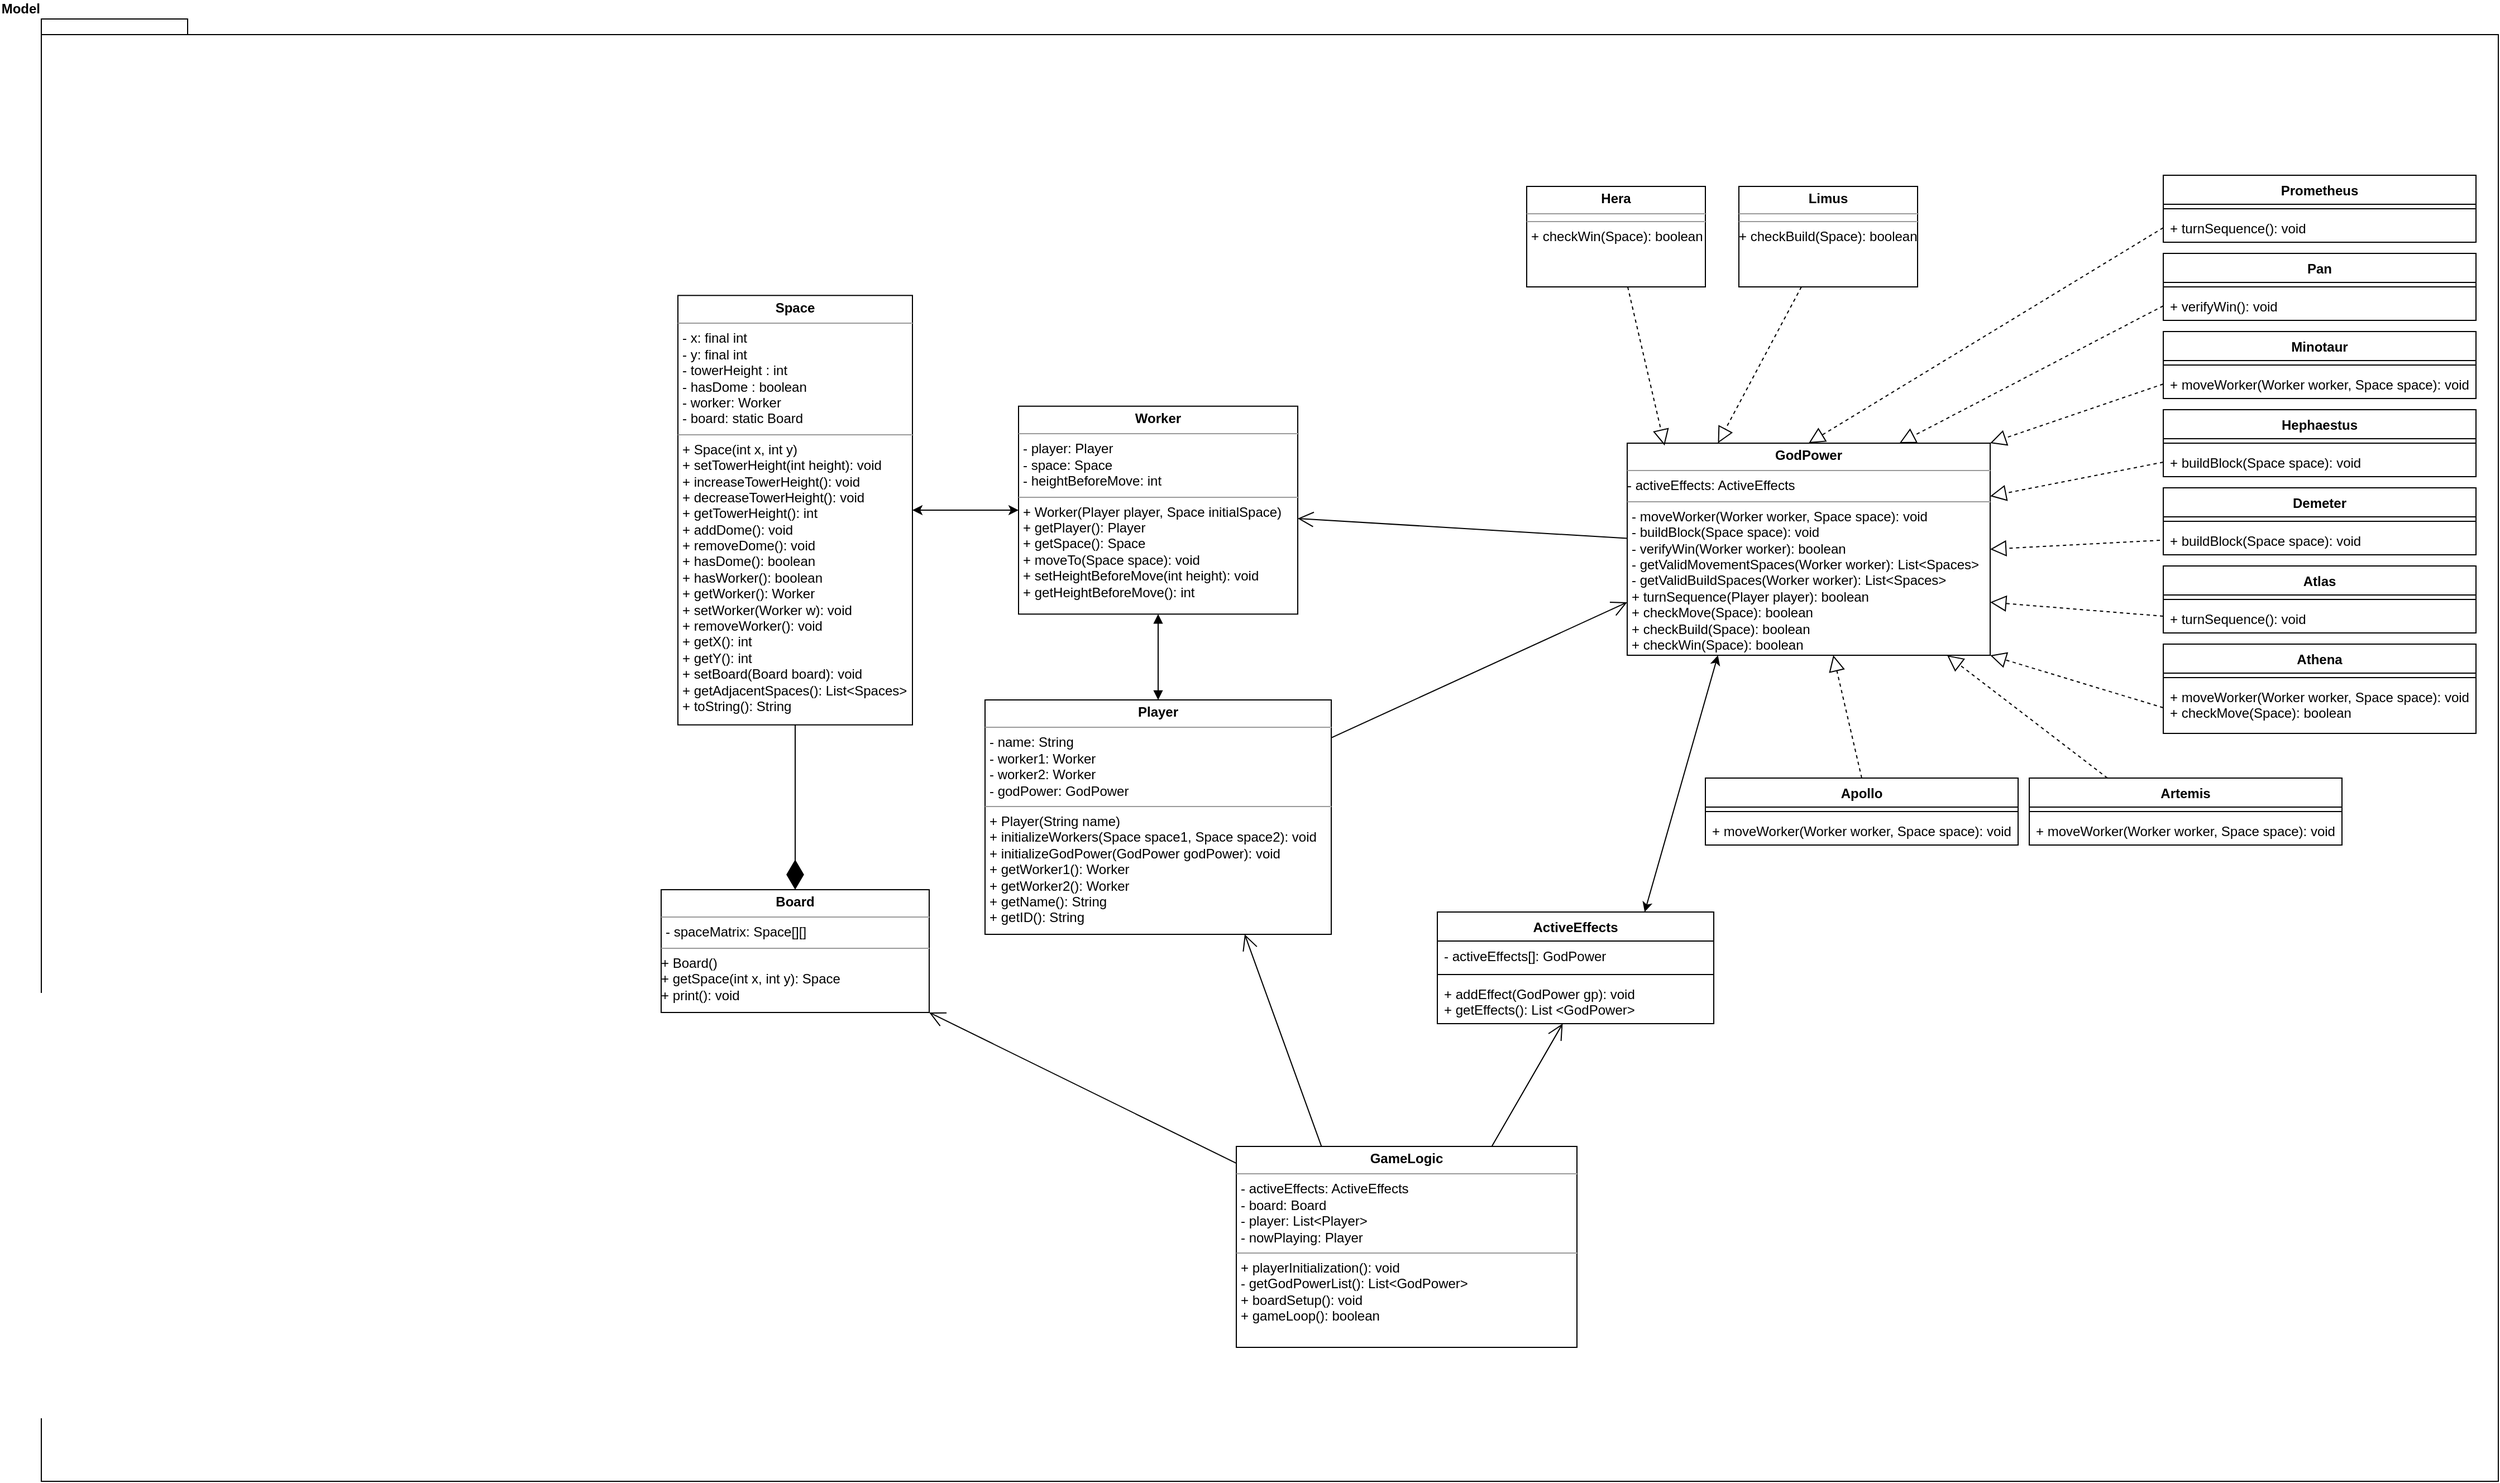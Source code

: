 <mxfile version="12.9.3" type="github"><diagram name="Page-1" id="c4acf3e9-155e-7222-9cf6-157b1a14988f"><mxGraphModel dx="1888" dy="1653" grid="1" gridSize="10" guides="1" tooltips="1" connect="1" arrows="1" fold="1" page="1" pageScale="1" pageWidth="850" pageHeight="1100" background="#ffffff" math="0" shadow="0"><root><mxCell id="0"/><mxCell id="1" parent="0"/><mxCell id="uEDdseuTx4ar9folRoNE-3" value="&lt;div&gt;Model&lt;/div&gt;" style="shape=folder;fontStyle=1;spacingTop=10;tabWidth=40;tabHeight=14;tabPosition=left;html=1;labelPosition=left;verticalLabelPosition=top;align=right;verticalAlign=bottom;" parent="1" vertex="1"><mxGeometry x="-450" y="-260" width="2200" height="1310" as="geometry"/></mxCell><mxCell id="uEDdseuTx4ar9folRoNE-6" value="&lt;p style=&quot;margin: 0px ; margin-top: 4px ; text-align: center&quot;&gt;&lt;b&gt;Space&lt;/b&gt;&lt;br&gt;&lt;/p&gt;&lt;hr size=&quot;1&quot;&gt;&lt;p style=&quot;margin: 0px ; margin-left: 4px&quot;&gt;- x: final int&lt;/p&gt;&lt;p style=&quot;margin: 0px ; margin-left: 4px&quot;&gt;- y: final int&lt;br&gt;&lt;/p&gt;&lt;p style=&quot;margin: 0px ; margin-left: 4px&quot;&gt;- towerHeight : int&lt;/p&gt;&lt;p style=&quot;margin: 0px ; margin-left: 4px&quot;&gt;- hasDome : boolean&lt;/p&gt;&lt;p style=&quot;margin: 0px ; margin-left: 4px&quot;&gt;- worker: Worker&lt;/p&gt;&lt;p style=&quot;margin: 0px ; margin-left: 4px&quot;&gt;- board: static Board&lt;br&gt;&lt;/p&gt;&lt;hr size=&quot;1&quot;&gt;&lt;p style=&quot;margin: 0px ; margin-left: 4px&quot;&gt;+ Space(int x, int y)&lt;br&gt;&lt;/p&gt;&lt;p style=&quot;margin: 0px ; margin-left: 4px&quot;&gt;+ setTowerHeight(int height): void&lt;/p&gt;&lt;p style=&quot;margin: 0px ; margin-left: 4px&quot;&gt;+ increaseTowerHeight(): void&lt;/p&gt;&lt;p style=&quot;margin: 0px ; margin-left: 4px&quot;&gt;+ decreaseTowerHeight(): void&lt;br&gt;&lt;/p&gt;&lt;p style=&quot;margin: 0px ; margin-left: 4px&quot;&gt;+ getTowerHeight(): int&lt;/p&gt;&lt;p style=&quot;margin: 0px ; margin-left: 4px&quot;&gt;+ addDome(): void&lt;/p&gt;&lt;p style=&quot;margin: 0px ; margin-left: 4px&quot;&gt;+ removeDome(): void&lt;br&gt;&lt;/p&gt;&lt;p style=&quot;margin: 0px ; margin-left: 4px&quot;&gt;+ hasDome(): boolean&lt;/p&gt;&lt;p style=&quot;margin: 0px ; margin-left: 4px&quot;&gt;+ hasWorker(): boolean&lt;br&gt;&lt;/p&gt;&lt;p style=&quot;margin: 0px ; margin-left: 4px&quot;&gt;+ getWorker(): Worker&lt;/p&gt;&lt;p style=&quot;margin: 0px ; margin-left: 4px&quot;&gt;+ setWorker(Worker w): void&lt;/p&gt;&lt;p style=&quot;margin: 0px ; margin-left: 4px&quot;&gt;+ removeWorker(): void&lt;br&gt;&lt;/p&gt;&lt;p style=&quot;margin: 0px ; margin-left: 4px&quot;&gt;+ getX(): int&lt;/p&gt;&lt;p style=&quot;margin: 0px ; margin-left: 4px&quot;&gt;+ getY(): int&lt;/p&gt;&lt;p style=&quot;margin: 0px ; margin-left: 4px&quot;&gt;+ setBoard(Board board): void&lt;/p&gt;&lt;p style=&quot;margin: 0px ; margin-left: 4px&quot;&gt;+ getAdjacentSpaces(): List&amp;lt;Spaces&amp;gt;&lt;/p&gt;&lt;p style=&quot;margin: 0px ; margin-left: 4px&quot;&gt;+ toString(): String&lt;br&gt;&lt;/p&gt;&lt;p style=&quot;margin: 0px ; margin-left: 4px&quot;&gt;&lt;br&gt;&lt;/p&gt;" style="verticalAlign=top;align=left;overflow=fill;fontSize=12;fontFamily=Helvetica;html=1;" parent="1" vertex="1"><mxGeometry x="120" y="-12.33" width="210" height="384.68" as="geometry"/></mxCell><mxCell id="uEDdseuTx4ar9folRoNE-10" style="edgeStyle=orthogonalEdgeStyle;rounded=0;orthogonalLoop=1;jettySize=auto;html=1;startArrow=classic;startFill=1;" parent="1" source="uEDdseuTx4ar9folRoNE-9" target="uEDdseuTx4ar9folRoNE-6" edge="1"><mxGeometry relative="1" as="geometry"/></mxCell><mxCell id="uEDdseuTx4ar9folRoNE-9" value="&lt;p style=&quot;margin: 0px ; margin-top: 4px ; text-align: center&quot;&gt;&lt;b&gt;Worker&lt;/b&gt;&lt;br&gt;&lt;/p&gt;&lt;hr size=&quot;1&quot;&gt;&lt;p style=&quot;margin: 0px ; margin-left: 4px&quot;&gt;- player: Player&lt;/p&gt;&lt;p style=&quot;margin: 0px ; margin-left: 4px&quot;&gt;- space: Space&lt;/p&gt;&lt;p style=&quot;margin: 0px ; margin-left: 4px&quot;&gt;- heightBeforeMove: int&lt;br&gt;&lt;/p&gt;&lt;hr size=&quot;1&quot;&gt;&lt;p style=&quot;margin: 0px ; margin-left: 4px&quot;&gt;+ Worker(Player player, Space initialSpace)&lt;br&gt;&lt;/p&gt;&lt;p style=&quot;margin: 0px ; margin-left: 4px&quot;&gt;+ getPlayer(): Player&lt;/p&gt;&lt;p style=&quot;margin: 0px ; margin-left: 4px&quot;&gt;+ getSpace(): Space&lt;/p&gt;&lt;p style=&quot;margin: 0px ; margin-left: 4px&quot;&gt;+ moveTo(Space space): void&lt;/p&gt;&lt;p style=&quot;margin: 0px ; margin-left: 4px&quot;&gt;+ setHeightBeforeMove(int height): void&lt;/p&gt;&lt;p style=&quot;margin: 0px ; margin-left: 4px&quot;&gt;+ getHeightBeforeMove(): int&lt;br&gt;&lt;/p&gt;&lt;p style=&quot;margin: 0px ; margin-left: 4px&quot;&gt;&lt;br&gt;&lt;/p&gt;&lt;p style=&quot;margin: 0px ; margin-left: 4px&quot;&gt;&lt;br&gt;&lt;/p&gt;&lt;p style=&quot;margin: 0px ; margin-left: 4px&quot;&gt;&lt;br&gt;&lt;/p&gt;" style="verticalAlign=top;align=left;overflow=fill;fontSize=12;fontFamily=Helvetica;html=1;" parent="1" vertex="1"><mxGeometry x="425" y="86.88" width="250" height="186.25" as="geometry"/></mxCell><mxCell id="uEDdseuTx4ar9folRoNE-12" value="&lt;p style=&quot;margin: 0px ; margin-top: 4px ; text-align: center&quot;&gt;&lt;b&gt;Player&lt;/b&gt;&lt;br&gt;&lt;/p&gt;&lt;hr size=&quot;1&quot;&gt;&lt;p style=&quot;margin: 0px ; margin-left: 4px&quot;&gt;- name: String&lt;/p&gt;&lt;p style=&quot;margin: 0px ; margin-left: 4px&quot;&gt;- worker1: Worker&lt;/p&gt;&lt;p style=&quot;margin: 0px ; margin-left: 4px&quot;&gt;- worker2: Worker&lt;/p&gt;&lt;p style=&quot;margin: 0px ; margin-left: 4px&quot;&gt;- godPower: GodPower&lt;br&gt;&lt;/p&gt;&lt;hr size=&quot;1&quot;&gt;&lt;p style=&quot;margin: 0px ; margin-left: 4px&quot;&gt;+ Player(String name)&lt;/p&gt;&lt;p style=&quot;margin: 0px ; margin-left: 4px&quot;&gt;+ initializeWorkers(Space space1, Space space2): void&lt;br&gt;&lt;/p&gt;&lt;p style=&quot;margin: 0px ; margin-left: 4px&quot;&gt;+ initializeGodPower(GodPower godPower): void&lt;/p&gt;&lt;p style=&quot;margin: 0px ; margin-left: 4px&quot;&gt;+ getWorker1(): Worker&lt;/p&gt;&lt;p style=&quot;margin: 0px ; margin-left: 4px&quot;&gt;+ getWorker2(): Worker&lt;/p&gt;&lt;p style=&quot;margin: 0px ; margin-left: 4px&quot;&gt;+ getName(): String&lt;/p&gt;&lt;p style=&quot;margin: 0px ; margin-left: 4px&quot;&gt;+ getID(): String&lt;br&gt;&lt;/p&gt;&lt;p style=&quot;margin: 0px ; margin-left: 4px&quot;&gt;&lt;br&gt;&lt;/p&gt;" style="verticalAlign=top;align=left;overflow=fill;fontSize=12;fontFamily=Helvetica;html=1;" parent="1" vertex="1"><mxGeometry x="395" y="350" width="310" height="210" as="geometry"/></mxCell><mxCell id="uEDdseuTx4ar9folRoNE-13" value="" style="endArrow=block;startArrow=block;endFill=1;startFill=1;html=1;exitX=0.5;exitY=1;exitDx=0;exitDy=0;entryX=0.5;entryY=0;entryDx=0;entryDy=0;" parent="1" source="uEDdseuTx4ar9folRoNE-9" target="uEDdseuTx4ar9folRoNE-12" edge="1"><mxGeometry width="160" relative="1" as="geometry"><mxPoint x="340" y="330" as="sourcePoint"/><mxPoint x="500" y="330" as="targetPoint"/></mxGeometry></mxCell><mxCell id="uEDdseuTx4ar9folRoNE-25" value="&lt;p style=&quot;margin: 0px ; margin-top: 4px ; text-align: center&quot;&gt;&lt;b&gt;Board&lt;/b&gt;&lt;br&gt;&lt;/p&gt;&lt;hr size=&quot;1&quot;&gt;&lt;p style=&quot;margin: 0px ; margin-left: 4px&quot;&gt;- spaceMatrix: Space[][]&lt;/p&gt;&lt;hr size=&quot;1&quot;&gt;&lt;div&gt;+ Board()&lt;br&gt;&lt;/div&gt;&lt;div&gt;+ getSpace(int x, int y): Space&lt;/div&gt;&lt;div&gt;+ print(): void&lt;br&gt;&lt;/div&gt;" style="verticalAlign=top;align=left;overflow=fill;fontSize=12;fontFamily=Helvetica;html=1;" parent="1" vertex="1"><mxGeometry x="105" y="520" width="240" height="110" as="geometry"/></mxCell><mxCell id="uEDdseuTx4ar9folRoNE-28" value="" style="endArrow=diamondThin;endFill=1;endSize=24;html=1;" parent="1" source="uEDdseuTx4ar9folRoNE-6" target="uEDdseuTx4ar9folRoNE-25" edge="1"><mxGeometry width="160" relative="1" as="geometry"><mxPoint x="340" y="340" as="sourcePoint"/><mxPoint x="500" y="340" as="targetPoint"/></mxGeometry></mxCell><mxCell id="uEDdseuTx4ar9folRoNE-31" value="&lt;p style=&quot;margin: 0px ; margin-top: 4px ; text-align: center&quot;&gt;&lt;b&gt;GodPower&lt;/b&gt;&lt;/p&gt;&lt;hr size=&quot;1&quot;&gt;- activeEffects: ActiveEffects&lt;hr size=&quot;1&quot;&gt;&lt;p style=&quot;margin: 0px ; margin-left: 4px&quot;&gt;- moveWorker(Worker worker, Space space): void&lt;/p&gt;&lt;p style=&quot;margin: 0px ; margin-left: 4px&quot;&gt;- buildBlock(Space space): void&lt;br&gt;&lt;/p&gt;&lt;p style=&quot;margin: 0px ; margin-left: 4px&quot;&gt;- verifyWin(Worker worker): boolean&lt;/p&gt;&lt;p style=&quot;margin: 0px ; margin-left: 4px&quot;&gt;- getValidMovementSpaces(Worker worker): List&amp;lt;Spaces&amp;gt;&lt;/p&gt;&lt;p style=&quot;margin: 0px ; margin-left: 4px&quot;&gt;- getValidBuildSpaces(Worker worker): List&amp;lt;Spaces&amp;gt;&lt;br&gt;&lt;/p&gt;&lt;p style=&quot;margin: 0px ; margin-left: 4px&quot;&gt;+ turnSequence(Player player): boolean&lt;br&gt;&lt;/p&gt;&lt;p style=&quot;margin: 0px 0px 0px 4px&quot;&gt;+ checkMove(Space): boolean&lt;/p&gt;&lt;p style=&quot;margin: 0px 0px 0px 4px&quot;&gt;+ checkBuild(Space): boolean&lt;/p&gt;&lt;p style=&quot;margin: 0px 0px 0px 4px&quot;&gt;+ checkWin(Space): boolean&lt;/p&gt;&lt;p style=&quot;margin: 0px ; margin-left: 4px&quot;&gt;&lt;br&gt;&lt;/p&gt;" style="verticalAlign=top;align=left;overflow=fill;fontSize=12;fontFamily=Helvetica;html=1;" parent="1" vertex="1"><mxGeometry x="970" y="120" width="325" height="190" as="geometry"/></mxCell><mxCell id="uEDdseuTx4ar9folRoNE-32" value="" style="endArrow=open;endFill=1;endSize=12;html=1;" parent="1" source="uEDdseuTx4ar9folRoNE-31" target="uEDdseuTx4ar9folRoNE-9" edge="1"><mxGeometry width="160" relative="1" as="geometry"><mxPoint x="680" y="270" as="sourcePoint"/><mxPoint x="840" y="270" as="targetPoint"/></mxGeometry></mxCell><mxCell id="A2e2mmVc-ByPGTGszFhx-50" value="" style="endArrow=block;dashed=1;endFill=0;endSize=12;html=1;exitX=0.5;exitY=0;exitDx=0;exitDy=0;" parent="1" source="A2e2mmVc-ByPGTGszFhx-5" target="uEDdseuTx4ar9folRoNE-31" edge="1"><mxGeometry width="160" relative="1" as="geometry"><mxPoint x="990" y="300" as="sourcePoint"/><mxPoint x="1011" y="250" as="targetPoint"/></mxGeometry></mxCell><mxCell id="A2e2mmVc-ByPGTGszFhx-41" value="Prometheus" style="swimlane;fontStyle=1;align=center;verticalAlign=top;childLayout=stackLayout;horizontal=1;startSize=26;horizontalStack=0;resizeParent=1;resizeParentMax=0;resizeLast=0;collapsible=1;marginBottom=0;" parent="1" vertex="1"><mxGeometry x="1450" y="-120" width="280" height="60" as="geometry"/></mxCell><mxCell id="A2e2mmVc-ByPGTGszFhx-43" value="" style="line;strokeWidth=1;fillColor=none;align=left;verticalAlign=middle;spacingTop=-1;spacingLeft=3;spacingRight=3;rotatable=0;labelPosition=right;points=[];portConstraint=eastwest;" parent="A2e2mmVc-ByPGTGszFhx-41" vertex="1"><mxGeometry y="26" width="280" height="8" as="geometry"/></mxCell><mxCell id="A2e2mmVc-ByPGTGszFhx-44" value="+ turnSequence(): void" style="text;strokeColor=none;fillColor=none;align=left;verticalAlign=top;spacingLeft=4;spacingRight=4;overflow=hidden;rotatable=0;points=[[0,0.5],[1,0.5]];portConstraint=eastwest;" parent="A2e2mmVc-ByPGTGszFhx-41" vertex="1"><mxGeometry y="34" width="280" height="26" as="geometry"/></mxCell><mxCell id="A2e2mmVc-ByPGTGszFhx-37" value="Pan" style="swimlane;fontStyle=1;align=center;verticalAlign=top;childLayout=stackLayout;horizontal=1;startSize=26;horizontalStack=0;resizeParent=1;resizeParentMax=0;resizeLast=0;collapsible=1;marginBottom=0;" parent="1" vertex="1"><mxGeometry x="1450" y="-50" width="280" height="60" as="geometry"/></mxCell><mxCell id="A2e2mmVc-ByPGTGszFhx-39" value="" style="line;strokeWidth=1;fillColor=none;align=left;verticalAlign=middle;spacingTop=-1;spacingLeft=3;spacingRight=3;rotatable=0;labelPosition=right;points=[];portConstraint=eastwest;" parent="A2e2mmVc-ByPGTGszFhx-37" vertex="1"><mxGeometry y="26" width="280" height="8" as="geometry"/></mxCell><mxCell id="A2e2mmVc-ByPGTGszFhx-40" value="+ verifyWin(): void&#xA;&#xA;" style="text;strokeColor=none;fillColor=none;align=left;verticalAlign=top;spacingLeft=4;spacingRight=4;overflow=hidden;rotatable=0;points=[[0,0.5],[1,0.5]];portConstraint=eastwest;" parent="A2e2mmVc-ByPGTGszFhx-37" vertex="1"><mxGeometry y="34" width="280" height="26" as="geometry"/></mxCell><mxCell id="A2e2mmVc-ByPGTGszFhx-33" value="Minotaur" style="swimlane;fontStyle=1;align=center;verticalAlign=top;childLayout=stackLayout;horizontal=1;startSize=26;horizontalStack=0;resizeParent=1;resizeParentMax=0;resizeLast=0;collapsible=1;marginBottom=0;" parent="1" vertex="1"><mxGeometry x="1450" y="20" width="280" height="60" as="geometry"/></mxCell><mxCell id="A2e2mmVc-ByPGTGszFhx-35" value="" style="line;strokeWidth=1;fillColor=none;align=left;verticalAlign=middle;spacingTop=-1;spacingLeft=3;spacingRight=3;rotatable=0;labelPosition=right;points=[];portConstraint=eastwest;" parent="A2e2mmVc-ByPGTGszFhx-33" vertex="1"><mxGeometry y="26" width="280" height="8" as="geometry"/></mxCell><mxCell id="A2e2mmVc-ByPGTGszFhx-36" value="+ moveWorker(Worker worker, Space space): void&#xA;" style="text;strokeColor=none;fillColor=none;align=left;verticalAlign=top;spacingLeft=4;spacingRight=4;overflow=hidden;rotatable=0;points=[[0,0.5],[1,0.5]];portConstraint=eastwest;" parent="A2e2mmVc-ByPGTGszFhx-33" vertex="1"><mxGeometry y="34" width="280" height="26" as="geometry"/></mxCell><mxCell id="A2e2mmVc-ByPGTGszFhx-29" value="Hephaestus" style="swimlane;fontStyle=1;align=center;verticalAlign=top;childLayout=stackLayout;horizontal=1;startSize=26;horizontalStack=0;resizeParent=1;resizeParentMax=0;resizeLast=0;collapsible=1;marginBottom=0;" parent="1" vertex="1"><mxGeometry x="1450" y="90" width="280" height="60" as="geometry"/></mxCell><mxCell id="A2e2mmVc-ByPGTGszFhx-31" value="" style="line;strokeWidth=1;fillColor=none;align=left;verticalAlign=middle;spacingTop=-1;spacingLeft=3;spacingRight=3;rotatable=0;labelPosition=right;points=[];portConstraint=eastwest;" parent="A2e2mmVc-ByPGTGszFhx-29" vertex="1"><mxGeometry y="26" width="280" height="8" as="geometry"/></mxCell><mxCell id="A2e2mmVc-ByPGTGszFhx-32" value="+ buildBlock(Space space): void&#xA;&#xA;" style="text;strokeColor=none;fillColor=none;align=left;verticalAlign=top;spacingLeft=4;spacingRight=4;overflow=hidden;rotatable=0;points=[[0,0.5],[1,0.5]];portConstraint=eastwest;" parent="A2e2mmVc-ByPGTGszFhx-29" vertex="1"><mxGeometry y="34" width="280" height="26" as="geometry"/></mxCell><mxCell id="A2e2mmVc-ByPGTGszFhx-25" value="Demeter" style="swimlane;fontStyle=1;align=center;verticalAlign=top;childLayout=stackLayout;horizontal=1;startSize=26;horizontalStack=0;resizeParent=1;resizeParentMax=0;resizeLast=0;collapsible=1;marginBottom=0;" parent="1" vertex="1"><mxGeometry x="1450" y="160" width="280" height="60" as="geometry"/></mxCell><mxCell id="A2e2mmVc-ByPGTGszFhx-27" value="" style="line;strokeWidth=1;fillColor=none;align=left;verticalAlign=middle;spacingTop=-1;spacingLeft=3;spacingRight=3;rotatable=0;labelPosition=right;points=[];portConstraint=eastwest;" parent="A2e2mmVc-ByPGTGszFhx-25" vertex="1"><mxGeometry y="26" width="280" height="8" as="geometry"/></mxCell><mxCell id="A2e2mmVc-ByPGTGszFhx-28" value="+ buildBlock(Space space): void&#xA;&#xA;" style="text;strokeColor=none;fillColor=none;align=left;verticalAlign=top;spacingLeft=4;spacingRight=4;overflow=hidden;rotatable=0;points=[[0,0.5],[1,0.5]];portConstraint=eastwest;" parent="A2e2mmVc-ByPGTGszFhx-25" vertex="1"><mxGeometry y="34" width="280" height="26" as="geometry"/></mxCell><mxCell id="A2e2mmVc-ByPGTGszFhx-21" value="Atlas" style="swimlane;fontStyle=1;align=center;verticalAlign=top;childLayout=stackLayout;horizontal=1;startSize=26;horizontalStack=0;resizeParent=1;resizeParentMax=0;resizeLast=0;collapsible=1;marginBottom=0;" parent="1" vertex="1"><mxGeometry x="1450" y="230" width="280" height="60" as="geometry"/></mxCell><mxCell id="A2e2mmVc-ByPGTGszFhx-23" value="" style="line;strokeWidth=1;fillColor=none;align=left;verticalAlign=middle;spacingTop=-1;spacingLeft=3;spacingRight=3;rotatable=0;labelPosition=right;points=[];portConstraint=eastwest;" parent="A2e2mmVc-ByPGTGszFhx-21" vertex="1"><mxGeometry y="26" width="280" height="8" as="geometry"/></mxCell><mxCell id="A2e2mmVc-ByPGTGszFhx-24" value="+ turnSequence(): void" style="text;strokeColor=none;fillColor=none;align=left;verticalAlign=top;spacingLeft=4;spacingRight=4;overflow=hidden;rotatable=0;points=[[0,0.5],[1,0.5]];portConstraint=eastwest;" parent="A2e2mmVc-ByPGTGszFhx-21" vertex="1"><mxGeometry y="34" width="280" height="26" as="geometry"/></mxCell><mxCell id="A2e2mmVc-ByPGTGszFhx-17" value="Athena" style="swimlane;fontStyle=1;align=center;verticalAlign=top;childLayout=stackLayout;horizontal=1;startSize=26;horizontalStack=0;resizeParent=1;resizeParentMax=0;resizeLast=0;collapsible=1;marginBottom=0;" parent="1" vertex="1"><mxGeometry x="1450" y="300" width="280" height="80" as="geometry"/></mxCell><mxCell id="A2e2mmVc-ByPGTGszFhx-19" value="" style="line;strokeWidth=1;fillColor=none;align=left;verticalAlign=middle;spacingTop=-1;spacingLeft=3;spacingRight=3;rotatable=0;labelPosition=right;points=[];portConstraint=eastwest;" parent="A2e2mmVc-ByPGTGszFhx-17" vertex="1"><mxGeometry y="26" width="280" height="8" as="geometry"/></mxCell><mxCell id="A2e2mmVc-ByPGTGszFhx-20" value="+ moveWorker(Worker worker, Space space): void&#xA;+ checkMove(Space): boolean&#xA;" style="text;strokeColor=none;fillColor=none;align=left;verticalAlign=top;spacingLeft=4;spacingRight=4;overflow=hidden;rotatable=0;points=[[0,0.5],[1,0.5]];portConstraint=eastwest;" parent="A2e2mmVc-ByPGTGszFhx-17" vertex="1"><mxGeometry y="34" width="280" height="46" as="geometry"/></mxCell><mxCell id="A2e2mmVc-ByPGTGszFhx-51" value="" style="endArrow=block;dashed=1;endFill=0;endSize=12;html=1;exitX=0.25;exitY=0;exitDx=0;exitDy=0;" parent="1" source="A2e2mmVc-ByPGTGszFhx-9" target="uEDdseuTx4ar9folRoNE-31" edge="1"><mxGeometry width="160" relative="1" as="geometry"><mxPoint x="1290" y="120" as="sourcePoint"/><mxPoint x="1230" y="240" as="targetPoint"/></mxGeometry></mxCell><mxCell id="A2e2mmVc-ByPGTGszFhx-54" value="" style="endArrow=block;dashed=1;endFill=0;endSize=12;html=1;exitX=0;exitY=0.5;exitDx=0;exitDy=0;entryX=1;entryY=0;entryDx=0;entryDy=0;" parent="1" source="A2e2mmVc-ByPGTGszFhx-36" target="uEDdseuTx4ar9folRoNE-31" edge="1"><mxGeometry width="160" relative="1" as="geometry"><mxPoint x="1290" y="140" as="sourcePoint"/><mxPoint x="1450" y="140" as="targetPoint"/></mxGeometry></mxCell><mxCell id="A2e2mmVc-ByPGTGszFhx-55" value="" style="endArrow=block;dashed=1;endFill=0;endSize=12;html=1;exitX=0;exitY=0.5;exitDx=0;exitDy=0;entryX=0.75;entryY=0;entryDx=0;entryDy=0;" parent="1" source="A2e2mmVc-ByPGTGszFhx-40" target="uEDdseuTx4ar9folRoNE-31" edge="1"><mxGeometry width="160" relative="1" as="geometry"><mxPoint x="1160" y="-10" as="sourcePoint"/><mxPoint x="1320" y="-10" as="targetPoint"/></mxGeometry></mxCell><mxCell id="A2e2mmVc-ByPGTGszFhx-56" value="" style="endArrow=block;dashed=1;endFill=0;endSize=12;html=1;entryX=0.5;entryY=0;entryDx=0;entryDy=0;exitX=0;exitY=0.5;exitDx=0;exitDy=0;" parent="1" source="A2e2mmVc-ByPGTGszFhx-44" target="uEDdseuTx4ar9folRoNE-31" edge="1"><mxGeometry width="160" relative="1" as="geometry"><mxPoint x="970" y="-50" as="sourcePoint"/><mxPoint x="1130" y="-50" as="targetPoint"/></mxGeometry></mxCell><mxCell id="A2e2mmVc-ByPGTGszFhx-57" value="" style="endArrow=block;dashed=1;endFill=0;endSize=12;html=1;entryX=1;entryY=0.25;entryDx=0;entryDy=0;exitX=0;exitY=0.5;exitDx=0;exitDy=0;" parent="1" source="A2e2mmVc-ByPGTGszFhx-32" target="uEDdseuTx4ar9folRoNE-31" edge="1"><mxGeometry width="160" relative="1" as="geometry"><mxPoint x="1290" y="140" as="sourcePoint"/><mxPoint x="1450" y="140" as="targetPoint"/></mxGeometry></mxCell><mxCell id="A2e2mmVc-ByPGTGszFhx-58" value="" style="endArrow=block;dashed=1;endFill=0;endSize=12;html=1;entryX=1;entryY=0.5;entryDx=0;entryDy=0;" parent="1" target="uEDdseuTx4ar9folRoNE-31" edge="1"><mxGeometry width="160" relative="1" as="geometry"><mxPoint x="1447" y="207" as="sourcePoint"/><mxPoint x="1435" y="320" as="targetPoint"/></mxGeometry></mxCell><mxCell id="A2e2mmVc-ByPGTGszFhx-59" value="" style="endArrow=block;dashed=1;endFill=0;endSize=12;html=1;exitX=0;exitY=0.75;exitDx=0;exitDy=0;entryX=1;entryY=0.75;entryDx=0;entryDy=0;" parent="1" source="A2e2mmVc-ByPGTGszFhx-21" target="uEDdseuTx4ar9folRoNE-31" edge="1"><mxGeometry width="160" relative="1" as="geometry"><mxPoint x="1260" y="300" as="sourcePoint"/><mxPoint x="1420" y="300" as="targetPoint"/></mxGeometry></mxCell><mxCell id="A2e2mmVc-ByPGTGszFhx-60" value="" style="endArrow=block;dashed=1;endFill=0;endSize=12;html=1;exitX=0;exitY=0.5;exitDx=0;exitDy=0;entryX=1;entryY=1;entryDx=0;entryDy=0;" parent="1" source="A2e2mmVc-ByPGTGszFhx-20" target="uEDdseuTx4ar9folRoNE-31" edge="1"><mxGeometry width="160" relative="1" as="geometry"><mxPoint x="1250" y="310" as="sourcePoint"/><mxPoint x="1290" y="240" as="targetPoint"/></mxGeometry></mxCell><mxCell id="zWAgqz_s4CJjfRpqB57c-2" value="&lt;p style=&quot;margin: 0px ; margin-top: 4px ; text-align: center&quot;&gt;&lt;b&gt;Limus&lt;/b&gt;&lt;/p&gt;&lt;hr size=&quot;1&quot;&gt;&lt;hr size=&quot;1&quot;&gt;+ checkBuild(Space): boolean" style="verticalAlign=top;align=left;overflow=fill;fontSize=12;fontFamily=Helvetica;html=1;" parent="1" vertex="1"><mxGeometry x="1070" y="-110" width="160" height="90" as="geometry"/></mxCell><mxCell id="zWAgqz_s4CJjfRpqB57c-3" value="" style="endArrow=block;dashed=1;endFill=0;endSize=12;html=1;entryX=0.25;entryY=0;entryDx=0;entryDy=0;" parent="1" source="zWAgqz_s4CJjfRpqB57c-2" target="uEDdseuTx4ar9folRoNE-31" edge="1"><mxGeometry width="160" relative="1" as="geometry"><mxPoint x="1350" y="570" as="sourcePoint"/><mxPoint x="1215" y="630" as="targetPoint"/></mxGeometry></mxCell><mxCell id="zWAgqz_s4CJjfRpqB57c-4" value="&lt;p style=&quot;margin: 0px ; margin-top: 4px ; text-align: center&quot;&gt;&lt;b&gt;Hera&lt;/b&gt;&lt;/p&gt;&lt;hr size=&quot;1&quot;&gt;&lt;hr size=&quot;1&quot;&gt;&lt;p style=&quot;margin: 0px ; margin-left: 4px&quot;&gt;+ checkWin(Space): boolean&lt;/p&gt;" style="verticalAlign=top;align=left;overflow=fill;fontSize=12;fontFamily=Helvetica;html=1;" parent="1" vertex="1"><mxGeometry x="880" y="-110" width="160" height="90" as="geometry"/></mxCell><mxCell id="zWAgqz_s4CJjfRpqB57c-5" value="" style="endArrow=block;dashed=1;endFill=0;endSize=12;html=1;entryX=0.103;entryY=0.011;entryDx=0;entryDy=0;entryPerimeter=0;" parent="1" source="zWAgqz_s4CJjfRpqB57c-4" target="uEDdseuTx4ar9folRoNE-31" edge="1"><mxGeometry width="160" relative="1" as="geometry"><mxPoint x="1240" y="640" as="sourcePoint"/><mxPoint x="1010" y="120" as="targetPoint"/></mxGeometry></mxCell><mxCell id="zWAgqz_s4CJjfRpqB57c-8" value="&lt;p style=&quot;margin: 0px ; margin-top: 4px ; text-align: center&quot;&gt;&lt;b&gt;GameLogic&lt;/b&gt;&lt;/p&gt;&lt;hr size=&quot;1&quot;&gt;&lt;p style=&quot;margin: 0px ; margin-left: 4px&quot;&gt;- activeEffects: ActiveEffects&lt;/p&gt;&lt;p style=&quot;margin: 0px ; margin-left: 4px&quot;&gt;- board: Board&lt;/p&gt;&lt;p style=&quot;margin: 0px ; margin-left: 4px&quot;&gt;- player: List&amp;lt;Player&amp;gt;&lt;/p&gt;&lt;p style=&quot;margin: 0px ; margin-left: 4px&quot;&gt;- nowPlaying: Player&lt;br&gt;&lt;/p&gt;&lt;hr size=&quot;1&quot;&gt;&lt;p style=&quot;margin: 0px ; margin-left: 4px&quot;&gt;+ playerInitialization(): void&lt;/p&gt;&lt;p style=&quot;margin: 0px ; margin-left: 4px&quot;&gt;- getGodPowerList(): List&amp;lt;GodPower&amp;gt;&lt;br&gt;&lt;/p&gt;&lt;p style=&quot;margin: 0px ; margin-left: 4px&quot;&gt;+ boardSetup(): void&lt;/p&gt;&lt;p style=&quot;margin: 0px ; margin-left: 4px&quot;&gt;+ gameLoop(): boolean&lt;/p&gt;" style="verticalAlign=top;align=left;overflow=fill;fontSize=12;fontFamily=Helvetica;html=1;" parent="1" vertex="1"><mxGeometry x="620" y="750" width="305" height="180" as="geometry"/></mxCell><mxCell id="xfJKF4OA_VL39vOBkH6z-1" value="" style="endArrow=open;endFill=1;endSize=12;html=1;entryX=0;entryY=0.75;entryDx=0;entryDy=0;" parent="1" source="uEDdseuTx4ar9folRoNE-12" target="uEDdseuTx4ar9folRoNE-31" edge="1"><mxGeometry width="160" relative="1" as="geometry"><mxPoint x="780" y="410" as="sourcePoint"/><mxPoint x="940" y="410" as="targetPoint"/></mxGeometry></mxCell><mxCell id="xfJKF4OA_VL39vOBkH6z-2" value="" style="endArrow=open;endFill=1;endSize=12;html=1;exitX=0.25;exitY=0;exitDx=0;exitDy=0;entryX=0.75;entryY=1;entryDx=0;entryDy=0;" parent="1" source="zWAgqz_s4CJjfRpqB57c-8" target="uEDdseuTx4ar9folRoNE-12" edge="1"><mxGeometry width="160" relative="1" as="geometry"><mxPoint x="730" y="410" as="sourcePoint"/><mxPoint x="890" y="410" as="targetPoint"/></mxGeometry></mxCell><mxCell id="xfJKF4OA_VL39vOBkH6z-4" value="" style="endArrow=open;endFill=1;endSize=12;html=1;entryX=1;entryY=1;entryDx=0;entryDy=0;" parent="1" source="zWAgqz_s4CJjfRpqB57c-8" target="uEDdseuTx4ar9folRoNE-25" edge="1"><mxGeometry width="160" relative="1" as="geometry"><mxPoint x="650" y="640" as="sourcePoint"/><mxPoint x="810" y="640" as="targetPoint"/></mxGeometry></mxCell><mxCell id="A2e2mmVc-ByPGTGszFhx-5" value="Apollo" style="swimlane;fontStyle=1;align=center;verticalAlign=top;childLayout=stackLayout;horizontal=1;startSize=26;horizontalStack=0;resizeParent=1;resizeParentMax=0;resizeLast=0;collapsible=1;marginBottom=0;" parent="1" vertex="1"><mxGeometry x="1040" y="420" width="280" height="60" as="geometry"/></mxCell><mxCell id="A2e2mmVc-ByPGTGszFhx-7" value="" style="line;strokeWidth=1;fillColor=none;align=left;verticalAlign=middle;spacingTop=-1;spacingLeft=3;spacingRight=3;rotatable=0;labelPosition=right;points=[];portConstraint=eastwest;" parent="A2e2mmVc-ByPGTGszFhx-5" vertex="1"><mxGeometry y="26" width="280" height="8" as="geometry"/></mxCell><mxCell id="A2e2mmVc-ByPGTGszFhx-8" value="+ moveWorker(Worker worker, Space space): void&#xA;" style="text;strokeColor=none;fillColor=none;align=left;verticalAlign=top;spacingLeft=4;spacingRight=4;overflow=hidden;rotatable=0;points=[[0,0.5],[1,0.5]];portConstraint=eastwest;" parent="A2e2mmVc-ByPGTGszFhx-5" vertex="1"><mxGeometry y="34" width="280" height="26" as="geometry"/></mxCell><mxCell id="A2e2mmVc-ByPGTGszFhx-9" value="Artemis" style="swimlane;fontStyle=1;align=center;verticalAlign=top;childLayout=stackLayout;horizontal=1;startSize=26;horizontalStack=0;resizeParent=1;resizeParentMax=0;resizeLast=0;collapsible=1;marginBottom=0;" parent="1" vertex="1"><mxGeometry x="1330" y="420" width="280" height="60" as="geometry"/></mxCell><mxCell id="A2e2mmVc-ByPGTGszFhx-11" value="" style="line;strokeWidth=1;fillColor=none;align=left;verticalAlign=middle;spacingTop=-1;spacingLeft=3;spacingRight=3;rotatable=0;labelPosition=right;points=[];portConstraint=eastwest;" parent="A2e2mmVc-ByPGTGszFhx-9" vertex="1"><mxGeometry y="26" width="280" height="8" as="geometry"/></mxCell><mxCell id="A2e2mmVc-ByPGTGszFhx-12" value="+ moveWorker(Worker worker, Space space): void&#xA;" style="text;strokeColor=none;fillColor=none;align=left;verticalAlign=top;spacingLeft=4;spacingRight=4;overflow=hidden;rotatable=0;points=[[0,0.5],[1,0.5]];portConstraint=eastwest;" parent="A2e2mmVc-ByPGTGszFhx-9" vertex="1"><mxGeometry y="34" width="280" height="26" as="geometry"/></mxCell><mxCell id="k4nb-fqMOP_uuTNZmpLw-6" value="" style="endArrow=classic;startArrow=classic;html=1;entryX=0.25;entryY=1;entryDx=0;entryDy=0;exitX=0.75;exitY=0;exitDx=0;exitDy=0;" parent="1" source="k4nb-fqMOP_uuTNZmpLw-1" target="uEDdseuTx4ar9folRoNE-31" edge="1"><mxGeometry width="50" height="50" relative="1" as="geometry"><mxPoint x="900" y="450" as="sourcePoint"/><mxPoint x="950" y="400" as="targetPoint"/></mxGeometry></mxCell><mxCell id="k4nb-fqMOP_uuTNZmpLw-1" value="ActiveEffects" style="swimlane;fontStyle=1;align=center;verticalAlign=top;childLayout=stackLayout;horizontal=1;startSize=26;horizontalStack=0;resizeParent=1;resizeParentMax=0;resizeLast=0;collapsible=1;marginBottom=0;" parent="1" vertex="1"><mxGeometry x="800" y="540" width="247.5" height="100" as="geometry"/></mxCell><mxCell id="k4nb-fqMOP_uuTNZmpLw-2" value="- activeEffects[]: GodPower" style="text;strokeColor=none;fillColor=none;align=left;verticalAlign=top;spacingLeft=4;spacingRight=4;overflow=hidden;rotatable=0;points=[[0,0.5],[1,0.5]];portConstraint=eastwest;" parent="k4nb-fqMOP_uuTNZmpLw-1" vertex="1"><mxGeometry y="26" width="247.5" height="26" as="geometry"/></mxCell><mxCell id="k4nb-fqMOP_uuTNZmpLw-3" value="" style="line;strokeWidth=1;fillColor=none;align=left;verticalAlign=middle;spacingTop=-1;spacingLeft=3;spacingRight=3;rotatable=0;labelPosition=right;points=[];portConstraint=eastwest;" parent="k4nb-fqMOP_uuTNZmpLw-1" vertex="1"><mxGeometry y="52" width="247.5" height="8" as="geometry"/></mxCell><mxCell id="k4nb-fqMOP_uuTNZmpLw-4" value="+ addEffect(GodPower gp): void&#xA;+ getEffects(): List &lt;GodPower&gt;" style="text;strokeColor=none;fillColor=none;align=left;verticalAlign=top;spacingLeft=4;spacingRight=4;overflow=hidden;rotatable=0;points=[[0,0.5],[1,0.5]];portConstraint=eastwest;" parent="k4nb-fqMOP_uuTNZmpLw-1" vertex="1"><mxGeometry y="60" width="247.5" height="40" as="geometry"/></mxCell><mxCell id="nSqQ4vjUqzXLRzmVfy89-1" value="" style="endArrow=open;endFill=1;endSize=12;html=1;exitX=0.75;exitY=0;exitDx=0;exitDy=0;" edge="1" parent="1" source="zWAgqz_s4CJjfRpqB57c-8" target="k4nb-fqMOP_uuTNZmpLw-4"><mxGeometry width="160" relative="1" as="geometry"><mxPoint x="810" y="680" as="sourcePoint"/><mxPoint x="970" y="680" as="targetPoint"/></mxGeometry></mxCell></root></mxGraphModel></diagram></mxfile>